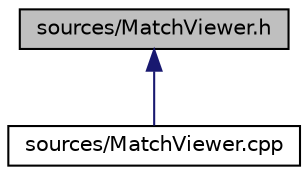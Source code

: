digraph "sources/MatchViewer.h"
{
  edge [fontname="Helvetica",fontsize="10",labelfontname="Helvetica",labelfontsize="10"];
  node [fontname="Helvetica",fontsize="10",shape=record];
  Node3 [label="sources/MatchViewer.h",height=0.2,width=0.4,color="black", fillcolor="grey75", style="filled", fontcolor="black"];
  Node3 -> Node4 [dir="back",color="midnightblue",fontsize="10",style="solid"];
  Node4 [label="sources/MatchViewer.cpp",height=0.2,width=0.4,color="black", fillcolor="white", style="filled",URL="$_match_viewer_8cpp.html"];
}
